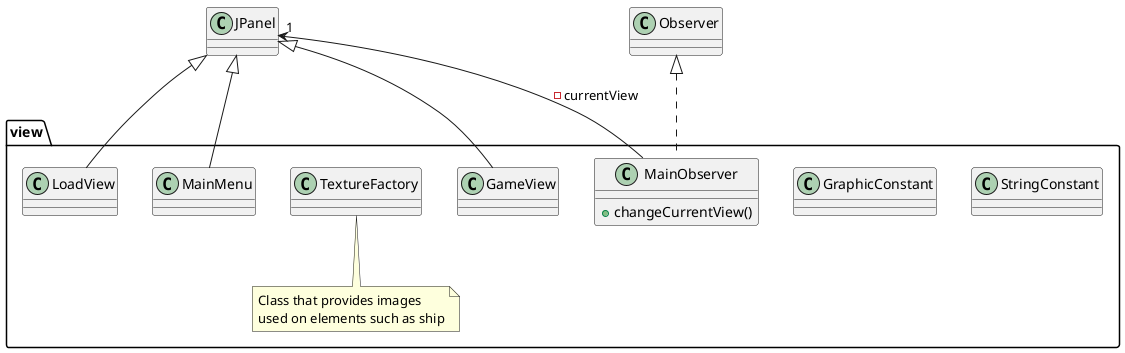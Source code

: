 @startuml

package view{

    class StringConstant{

    }

    class GraphicConstant{

    }

    class MainObserver{
        + changeCurrentView()
    }


    class LoadView{

    }

    class TextureFactory{

    }
    note bottom: Class that provides images\nused on elements such as ship

    class MainMenu{

    }

    class GameView{

    }

}

class Observer{

}

class JPanel{

}

MainObserver .up.|> Observer
MainObserver --> "1" JPanel: - currentView

MainMenu -up-|> JPanel
LoadView -up-|> JPanel
GameView -up-|> JPanel

@enduml